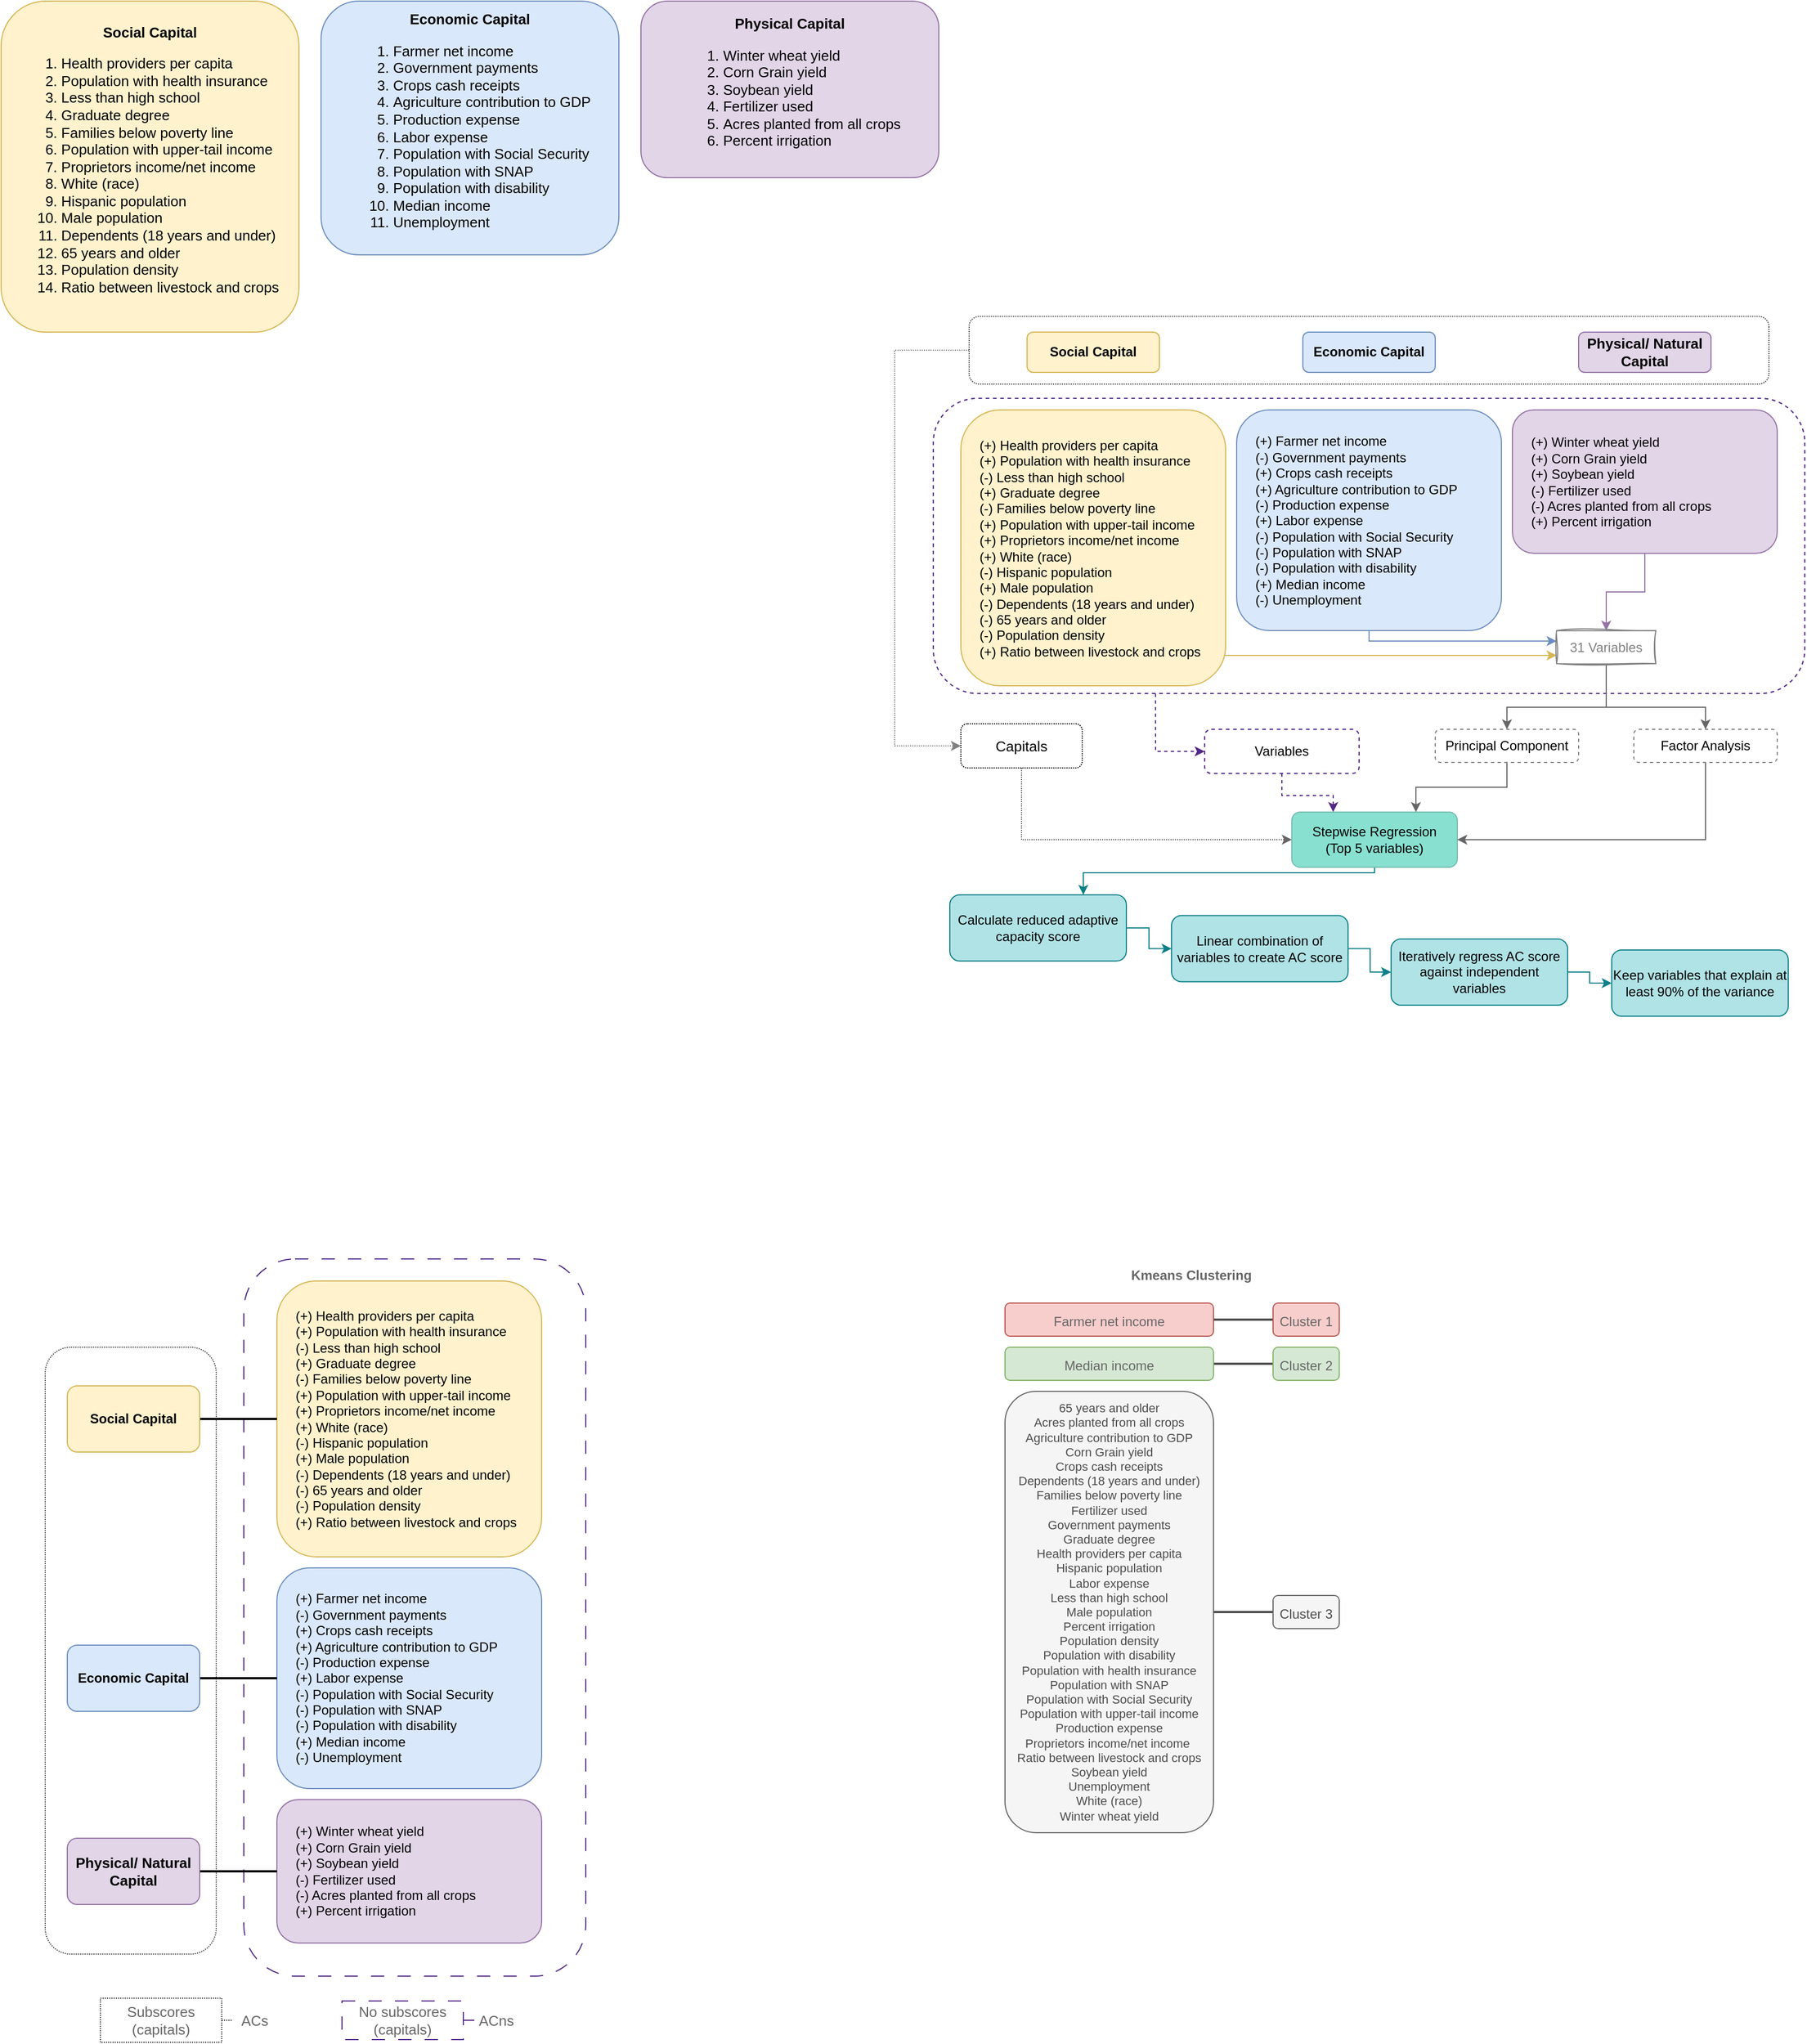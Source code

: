 <mxfile version="21.7.5" type="github">
  <diagram name="Page-1" id="_zbrBUCUruDryijLgmsr">
    <mxGraphModel dx="1193" dy="1915" grid="1" gridSize="10" guides="1" tooltips="1" connect="1" arrows="1" fold="1" page="1" pageScale="1" pageWidth="850" pageHeight="1100" math="0" shadow="0">
      <root>
        <mxCell id="0" />
        <mxCell id="1" parent="0" />
        <mxCell id="dptRVDpqFGGdvCAzj5YB-2" value="&lt;b style=&quot;font-size: 13px;&quot;&gt;Social Capital&lt;br style=&quot;font-size: 13px;&quot;&gt;&lt;/b&gt;&lt;ol style=&quot;font-size: 13px;&quot;&gt;&lt;li style=&quot;text-align: left; font-size: 13px;&quot;&gt;Health providers per capita&lt;/li&gt;&lt;li style=&quot;text-align: left; font-size: 13px;&quot;&gt;Population with health insurance&lt;/li&gt;&lt;li style=&quot;text-align: left; font-size: 13px;&quot;&gt;Less than high school&lt;/li&gt;&lt;li style=&quot;text-align: left; font-size: 13px;&quot;&gt;Graduate degree&lt;/li&gt;&lt;li style=&quot;text-align: left; font-size: 13px;&quot;&gt;Families below poverty line&lt;/li&gt;&lt;li style=&quot;text-align: left; font-size: 13px;&quot;&gt;Population with upper-tail income&lt;/li&gt;&lt;li style=&quot;border-color: var(--border-color); text-align: left; font-size: 13px;&quot;&gt;Proprietors income/net income&amp;nbsp;&lt;/li&gt;&lt;li style=&quot;text-align: left; font-size: 13px;&quot;&gt;White (race)&lt;/li&gt;&lt;li style=&quot;text-align: left; font-size: 13px;&quot;&gt;Hispanic population&lt;/li&gt;&lt;li style=&quot;text-align: left; font-size: 13px;&quot;&gt;Male population&lt;/li&gt;&lt;li style=&quot;text-align: left; font-size: 13px;&quot;&gt;Dependents (18 years and under)&lt;/li&gt;&lt;li style=&quot;text-align: left; font-size: 13px;&quot;&gt;65 years and older&lt;/li&gt;&lt;li style=&quot;text-align: left; font-size: 13px;&quot;&gt;Population density&lt;/li&gt;&lt;li style=&quot;text-align: left; font-size: 13px;&quot;&gt;Ratio between livestock and crops&amp;nbsp;&lt;/li&gt;&lt;/ol&gt;" style="whiteSpace=wrap;html=1;rounded=1;fillColor=#fff2cc;strokeColor=#d6b656;fontSize=13;verticalAlign=middle;" parent="1" vertex="1">
          <mxGeometry x="30" y="-1010" width="270" height="300" as="geometry" />
        </mxCell>
        <mxCell id="dptRVDpqFGGdvCAzj5YB-25" value="" style="rounded=1;whiteSpace=wrap;html=1;fontSize=13;labelBorderColor=default;labelBackgroundColor=none;gradientColor=default;fillColor=none;dashed=1;dashPattern=12 12;strokeColor=#512888;" parent="1" vertex="1">
          <mxGeometry x="250" y="130" width="310" height="650" as="geometry" />
        </mxCell>
        <mxCell id="dptRVDpqFGGdvCAzj5YB-3" value="&lt;div style=&quot;&quot;&gt;&lt;span style=&quot;background-color: initial;&quot;&gt;(+) Health providers per capita&lt;/span&gt;&lt;/div&gt;&lt;span style=&quot;background-color: initial;&quot;&gt;&lt;div style=&quot;&quot;&gt;&lt;span style=&quot;background-color: initial;&quot;&gt;(+) Population with health insurance&lt;/span&gt;&lt;/div&gt;&lt;/span&gt;&lt;span style=&quot;background-color: initial;&quot;&gt;&lt;div style=&quot;&quot;&gt;&lt;span style=&quot;background-color: initial;&quot;&gt;(-) Less than high school&lt;/span&gt;&lt;/div&gt;&lt;/span&gt;&lt;span style=&quot;background-color: initial;&quot;&gt;&lt;div style=&quot;&quot;&gt;&lt;span style=&quot;background-color: initial;&quot;&gt;(+) Graduate degree&lt;/span&gt;&lt;/div&gt;&lt;/span&gt;&lt;span style=&quot;background-color: initial;&quot;&gt;&lt;div style=&quot;&quot;&gt;&lt;span style=&quot;background-color: initial;&quot;&gt;(-) Families below poverty line&lt;/span&gt;&lt;/div&gt;&lt;/span&gt;&lt;span style=&quot;background-color: initial;&quot;&gt;&lt;div style=&quot;&quot;&gt;&lt;span style=&quot;background-color: initial;&quot;&gt;(+) Population with upper-tail income&lt;/span&gt;&lt;/div&gt;&lt;div style=&quot;&quot;&gt;(+) Proprietors income/net income&lt;span style=&quot;background-color: initial;&quot;&gt;&lt;br&gt;&lt;/span&gt;&lt;/div&gt;&lt;/span&gt;&lt;span style=&quot;background-color: initial;&quot;&gt;&lt;div style=&quot;&quot;&gt;&lt;span style=&quot;background-color: initial;&quot;&gt;(+) White (race)&lt;/span&gt;&lt;/div&gt;&lt;/span&gt;&lt;span style=&quot;background-color: initial;&quot;&gt;&lt;div style=&quot;&quot;&gt;&lt;span style=&quot;background-color: initial;&quot;&gt;(-) Hispanic population&lt;/span&gt;&lt;/div&gt;&lt;/span&gt;&lt;span style=&quot;background-color: initial;&quot;&gt;&lt;div style=&quot;&quot;&gt;&lt;span style=&quot;background-color: initial;&quot;&gt;(+) Male population&lt;/span&gt;&lt;/div&gt;&lt;/span&gt;&lt;span style=&quot;background-color: initial;&quot;&gt;&lt;div style=&quot;&quot;&gt;&lt;span style=&quot;background-color: initial;&quot;&gt;(-) Dependents (18 years and under)&lt;/span&gt;&lt;/div&gt;&lt;/span&gt;&lt;span style=&quot;background-color: initial;&quot;&gt;&lt;div style=&quot;&quot;&gt;&lt;span style=&quot;background-color: initial;&quot;&gt;(-) 65 years and older&lt;/span&gt;&lt;/div&gt;&lt;/span&gt;&lt;span style=&quot;background-color: initial;&quot;&gt;&lt;div style=&quot;&quot;&gt;&lt;span style=&quot;background-color: initial;&quot;&gt;(-) Population density&lt;/span&gt;&lt;/div&gt;&lt;/span&gt;&lt;span style=&quot;background-color: initial;&quot;&gt;&lt;div style=&quot;&quot;&gt;&lt;span style=&quot;background-color: initial;&quot;&gt;(+) Ratio between livestock and crops&amp;nbsp;&lt;/span&gt;&lt;/div&gt;&lt;/span&gt;" style="whiteSpace=wrap;html=1;rounded=1;fillColor=#fff2cc;strokeColor=#d6b656;align=left;spacingLeft=15;" parent="1" vertex="1">
          <mxGeometry x="280" y="150" width="240" height="250" as="geometry" />
        </mxCell>
        <mxCell id="dptRVDpqFGGdvCAzj5YB-4" value="&lt;b style=&quot;font-size: 13px;&quot;&gt;Economic Capital&lt;/b&gt;&lt;br style=&quot;font-size: 13px;&quot;&gt;&lt;ol style=&quot;font-size: 13px;&quot;&gt;&lt;li style=&quot;text-align: left; font-size: 13px;&quot;&gt;Farmer net income&lt;/li&gt;&lt;li style=&quot;text-align: left; font-size: 13px;&quot;&gt;&lt;span style=&quot;background-color: initial; font-size: 13px;&quot;&gt;Government payments&lt;/span&gt;&lt;/li&gt;&lt;li style=&quot;text-align: left; font-size: 13px;&quot;&gt;&lt;span style=&quot;background-color: initial; font-size: 13px;&quot;&gt;Crops cash receipts&lt;/span&gt;&lt;/li&gt;&lt;li style=&quot;text-align: left; font-size: 13px;&quot;&gt;&lt;span style=&quot;background-color: initial; font-size: 13px;&quot;&gt;Agriculture contribution to GDP&lt;/span&gt;&lt;/li&gt;&lt;li style=&quot;text-align: left; font-size: 13px;&quot;&gt;&lt;span style=&quot;background-color: initial; font-size: 13px;&quot;&gt;Production expense&lt;/span&gt;&lt;/li&gt;&lt;li style=&quot;text-align: left; font-size: 13px;&quot;&gt;&lt;span style=&quot;background-color: initial; font-size: 13px;&quot;&gt;Labor expense&lt;/span&gt;&lt;/li&gt;&lt;li style=&quot;text-align: left; font-size: 13px;&quot;&gt;&lt;span style=&quot;background-color: initial; font-size: 13px;&quot;&gt;Population with Social Security&lt;/span&gt;&lt;/li&gt;&lt;li style=&quot;text-align: left; font-size: 13px;&quot;&gt;&lt;span style=&quot;background-color: initial; font-size: 13px;&quot;&gt;Population with SNAP&lt;/span&gt;&lt;/li&gt;&lt;li style=&quot;text-align: left; font-size: 13px;&quot;&gt;&lt;span style=&quot;background-color: initial; font-size: 13px;&quot;&gt;Population with disability&lt;/span&gt;&lt;/li&gt;&lt;li style=&quot;text-align: left; font-size: 13px;&quot;&gt;&lt;span style=&quot;background-color: initial; font-size: 13px;&quot;&gt;Median income&lt;/span&gt;&lt;br style=&quot;font-size: 13px;&quot;&gt;&lt;/li&gt;&lt;li style=&quot;text-align: left; font-size: 13px;&quot;&gt;Unemployment&lt;/li&gt;&lt;/ol&gt;" style="whiteSpace=wrap;html=1;rounded=1;fillColor=#dae8fc;strokeColor=#6c8ebf;fontSize=13;verticalAlign=middle;" parent="1" vertex="1">
          <mxGeometry x="320" y="-1010" width="270" height="230" as="geometry" />
        </mxCell>
        <mxCell id="dptRVDpqFGGdvCAzj5YB-5" value="&lt;div style=&quot;&quot;&gt;&lt;span style=&quot;background-color: initial;&quot;&gt;(+) Farmer net income&lt;/span&gt;&lt;/div&gt;&lt;span style=&quot;background-color: initial;&quot;&gt;&lt;div style=&quot;&quot;&gt;&lt;span style=&quot;background-color: initial;&quot;&gt;(-) Government payments&lt;/span&gt;&lt;/div&gt;&lt;/span&gt;&lt;span style=&quot;background-color: initial;&quot;&gt;&lt;div style=&quot;&quot;&gt;&lt;span style=&quot;background-color: initial;&quot;&gt;(+) Crops cash receipts&lt;/span&gt;&lt;/div&gt;&lt;/span&gt;&lt;span style=&quot;background-color: initial;&quot;&gt;&lt;div style=&quot;&quot;&gt;&lt;span style=&quot;background-color: initial;&quot;&gt;(+) Agriculture contribution to GDP&lt;/span&gt;&lt;/div&gt;&lt;/span&gt;&lt;span style=&quot;background-color: initial;&quot;&gt;&lt;div style=&quot;&quot;&gt;&lt;span style=&quot;background-color: initial;&quot;&gt;(-) Production expense&lt;/span&gt;&lt;/div&gt;&lt;/span&gt;&lt;span style=&quot;background-color: initial;&quot;&gt;&lt;div style=&quot;&quot;&gt;&lt;span style=&quot;background-color: initial;&quot;&gt;(+) Labor expense&lt;/span&gt;&lt;/div&gt;&lt;/span&gt;&lt;span style=&quot;background-color: initial;&quot;&gt;&lt;div style=&quot;&quot;&gt;&lt;span style=&quot;background-color: initial;&quot;&gt;(-) Population with Social Security&lt;/span&gt;&lt;/div&gt;&lt;/span&gt;&lt;span style=&quot;background-color: initial;&quot;&gt;&lt;div style=&quot;&quot;&gt;&lt;span style=&quot;background-color: initial;&quot;&gt;(-) Population with SNAP&lt;/span&gt;&lt;/div&gt;&lt;/span&gt;&lt;span style=&quot;background-color: initial;&quot;&gt;&lt;div style=&quot;&quot;&gt;&lt;span style=&quot;background-color: initial;&quot;&gt;(-) Population with disability&lt;/span&gt;&lt;/div&gt;&lt;/span&gt;&lt;span style=&quot;background-color: initial;&quot;&gt;&lt;div style=&quot;&quot;&gt;&lt;span style=&quot;background-color: initial;&quot;&gt;(+) Median income&lt;/span&gt;&lt;/div&gt;&lt;/span&gt;&lt;span style=&quot;background-color: initial;&quot;&gt;&lt;div style=&quot;&quot;&gt;&lt;span style=&quot;background-color: initial;&quot;&gt;(-) Unemployment&lt;/span&gt;&lt;/div&gt;&lt;/span&gt;" style="whiteSpace=wrap;html=1;rounded=1;fillColor=#dae8fc;strokeColor=#6c8ebf;align=left;spacingLeft=15;" parent="1" vertex="1">
          <mxGeometry x="280" y="410" width="240" height="200" as="geometry" />
        </mxCell>
        <mxCell id="dptRVDpqFGGdvCAzj5YB-6" value="&lt;b style=&quot;font-size: 13px;&quot;&gt;Physical Capital&lt;/b&gt;&lt;br style=&quot;font-size: 13px;&quot;&gt;&lt;ol style=&quot;font-size: 13px;&quot;&gt;&lt;li style=&quot;text-align: left; font-size: 13px;&quot;&gt;Winter wheat yield&lt;/li&gt;&lt;li style=&quot;text-align: left; font-size: 13px;&quot;&gt;Corn Grain yield&lt;/li&gt;&lt;li style=&quot;text-align: left; font-size: 13px;&quot;&gt;Soybean yield&lt;/li&gt;&lt;li style=&quot;text-align: left; font-size: 13px;&quot;&gt;Fertilizer used&lt;/li&gt;&lt;li style=&quot;text-align: left; font-size: 13px;&quot;&gt;Acres planted from all crops&lt;/li&gt;&lt;li style=&quot;text-align: left; font-size: 13px;&quot;&gt;Percent irrigation&lt;/li&gt;&lt;/ol&gt;" style="whiteSpace=wrap;html=1;rounded=1;fillColor=#e1d5e7;strokeColor=#9673a6;fontSize=13;verticalAlign=middle;" parent="1" vertex="1">
          <mxGeometry x="610" y="-1010" width="270" height="160" as="geometry" />
        </mxCell>
        <mxCell id="dptRVDpqFGGdvCAzj5YB-28" value="" style="rounded=1;whiteSpace=wrap;html=1;dashed=1;dashPattern=1 1;labelBackgroundColor=none;labelBorderColor=default;strokeColor=#424242;fontSize=13;fillColor=none;gradientColor=default;" parent="1" vertex="1">
          <mxGeometry x="70" y="210" width="155" height="550" as="geometry" />
        </mxCell>
        <mxCell id="dptRVDpqFGGdvCAzj5YB-9" value="&lt;div style=&quot;&quot;&gt;&lt;span style=&quot;background-color: initial;&quot;&gt;(+) Winter wheat yield&lt;/span&gt;&lt;/div&gt;&lt;span style=&quot;background-color: initial;&quot;&gt;&lt;div style=&quot;&quot;&gt;&lt;span style=&quot;background-color: initial;&quot;&gt;(+) Corn Grain yield&lt;/span&gt;&lt;/div&gt;&lt;/span&gt;&lt;span style=&quot;background-color: initial;&quot;&gt;&lt;div style=&quot;&quot;&gt;&lt;span style=&quot;background-color: initial;&quot;&gt;(+) Soybean yield&lt;/span&gt;&lt;/div&gt;&lt;/span&gt;&lt;span style=&quot;background-color: initial;&quot;&gt;&lt;div style=&quot;&quot;&gt;&lt;span style=&quot;background-color: initial;&quot;&gt;(-) Fertilizer used&lt;/span&gt;&lt;/div&gt;&lt;/span&gt;&lt;span style=&quot;background-color: initial;&quot;&gt;&lt;div style=&quot;&quot;&gt;&lt;span style=&quot;background-color: initial;&quot;&gt;(-) Acres planted from all crops&lt;/span&gt;&lt;/div&gt;&lt;/span&gt;&lt;span style=&quot;background-color: initial;&quot;&gt;&lt;div style=&quot;&quot;&gt;&lt;span style=&quot;background-color: initial;&quot;&gt;(+) Percent irrigation&lt;/span&gt;&lt;/div&gt;&lt;/span&gt;" style="html=1;rounded=1;fillColor=#e1d5e7;strokeColor=#9673a6;align=left;horizontal=1;whiteSpace=wrap;spacingLeft=15;" parent="1" vertex="1">
          <mxGeometry x="280" y="620" width="240" height="130" as="geometry" />
        </mxCell>
        <mxCell id="dptRVDpqFGGdvCAzj5YB-21" style="edgeStyle=orthogonalEdgeStyle;rounded=0;orthogonalLoop=1;jettySize=auto;html=1;exitX=1;exitY=0.5;exitDx=0;exitDy=0;entryX=0;entryY=0.5;entryDx=0;entryDy=0;strokeWidth=2;fontSize=13;endArrow=none;endFill=0;" parent="1" source="dptRVDpqFGGdvCAzj5YB-14" target="dptRVDpqFGGdvCAzj5YB-3" edge="1">
          <mxGeometry relative="1" as="geometry" />
        </mxCell>
        <mxCell id="dptRVDpqFGGdvCAzj5YB-14" value="&lt;b&gt;Social Capital&lt;/b&gt;" style="whiteSpace=wrap;html=1;fillColor=#fff2cc;strokeColor=#d6b656;rounded=1;" parent="1" vertex="1">
          <mxGeometry x="90" y="245" width="120" height="60" as="geometry" />
        </mxCell>
        <mxCell id="dptRVDpqFGGdvCAzj5YB-18" style="edgeStyle=orthogonalEdgeStyle;rounded=0;orthogonalLoop=1;jettySize=auto;html=1;exitX=1;exitY=0.5;exitDx=0;exitDy=0;entryX=0;entryY=0.5;entryDx=0;entryDy=0;fontSize=13;strokeWidth=2;endArrow=none;endFill=0;" parent="1" source="dptRVDpqFGGdvCAzj5YB-16" target="dptRVDpqFGGdvCAzj5YB-5" edge="1">
          <mxGeometry relative="1" as="geometry" />
        </mxCell>
        <mxCell id="dptRVDpqFGGdvCAzj5YB-16" value="&lt;b&gt;Economic Capital&lt;/b&gt;" style="whiteSpace=wrap;html=1;fillColor=#dae8fc;strokeColor=#6c8ebf;rounded=1;" parent="1" vertex="1">
          <mxGeometry x="90" y="480" width="120" height="60" as="geometry" />
        </mxCell>
        <mxCell id="dptRVDpqFGGdvCAzj5YB-24" style="edgeStyle=orthogonalEdgeStyle;rounded=0;orthogonalLoop=1;jettySize=auto;html=1;exitX=1;exitY=0.5;exitDx=0;exitDy=0;entryX=0;entryY=0.5;entryDx=0;entryDy=0;strokeWidth=2;fontSize=13;endArrow=none;endFill=0;" parent="1" source="dptRVDpqFGGdvCAzj5YB-20" target="dptRVDpqFGGdvCAzj5YB-9" edge="1">
          <mxGeometry relative="1" as="geometry" />
        </mxCell>
        <mxCell id="dptRVDpqFGGdvCAzj5YB-20" value="&lt;b&gt;Physical/ Natural Capital&lt;/b&gt;" style="whiteSpace=wrap;html=1;fillColor=#e1d5e7;strokeColor=#9673a6;rounded=1;fontSize=13;" parent="1" vertex="1">
          <mxGeometry x="90" y="655" width="120" height="60" as="geometry" />
        </mxCell>
        <mxCell id="dptRVDpqFGGdvCAzj5YB-40" style="edgeStyle=orthogonalEdgeStyle;rounded=0;orthogonalLoop=1;jettySize=auto;html=1;exitX=1;exitY=0.5;exitDx=0;exitDy=0;entryX=0;entryY=0.5;entryDx=0;entryDy=0;dashed=1;dashPattern=12 12;strokeColor=#512888;strokeWidth=1;fontSize=13;fontColor=#666666;endArrow=none;endFill=0;" parent="1" source="dptRVDpqFGGdvCAzj5YB-27" target="dptRVDpqFGGdvCAzj5YB-39" edge="1">
          <mxGeometry relative="1" as="geometry" />
        </mxCell>
        <mxCell id="dptRVDpqFGGdvCAzj5YB-27" value="No subscores (capitals)" style="text;html=1;strokeColor=#512888;fillColor=none;align=center;verticalAlign=middle;whiteSpace=wrap;rounded=0;fontSize=13;fontColor=#666666;dashed=1;dashPattern=12 12;" parent="1" vertex="1">
          <mxGeometry x="339" y="802.5" width="110" height="35" as="geometry" />
        </mxCell>
        <mxCell id="dptRVDpqFGGdvCAzj5YB-29" style="edgeStyle=orthogonalEdgeStyle;rounded=0;orthogonalLoop=1;jettySize=auto;html=1;exitX=0.5;exitY=1;exitDx=0;exitDy=0;dashed=1;dashPattern=12 12;strokeColor=#512888;strokeWidth=1;fontSize=13;endArrow=none;endFill=0;" parent="1" source="dptRVDpqFGGdvCAzj5YB-28" target="dptRVDpqFGGdvCAzj5YB-28" edge="1">
          <mxGeometry relative="1" as="geometry" />
        </mxCell>
        <mxCell id="dptRVDpqFGGdvCAzj5YB-37" style="edgeStyle=orthogonalEdgeStyle;rounded=0;orthogonalLoop=1;jettySize=auto;html=1;exitX=1;exitY=0.5;exitDx=0;exitDy=0;entryX=0;entryY=0.5;entryDx=0;entryDy=0;dashed=1;dashPattern=1 1;strokeColor=#424242;strokeWidth=1;fontSize=13;fontColor=#666666;endArrow=none;endFill=0;" parent="1" source="dptRVDpqFGGdvCAzj5YB-31" target="dptRVDpqFGGdvCAzj5YB-36" edge="1">
          <mxGeometry relative="1" as="geometry" />
        </mxCell>
        <mxCell id="dptRVDpqFGGdvCAzj5YB-31" value="Subscores (capitals)" style="text;html=1;strokeColor=#424242;fillColor=none;align=center;verticalAlign=middle;whiteSpace=wrap;rounded=0;fontSize=13;fontColor=#666666;dashed=1;dashPattern=1 1;" parent="1" vertex="1">
          <mxGeometry x="120" y="800" width="110" height="40" as="geometry" />
        </mxCell>
        <mxCell id="dptRVDpqFGGdvCAzj5YB-36" value="ACs" style="text;html=1;strokeColor=none;fillColor=none;align=center;verticalAlign=middle;whiteSpace=wrap;rounded=0;fontSize=13;fontColor=#666666;" parent="1" vertex="1">
          <mxGeometry x="240" y="805" width="40" height="30" as="geometry" />
        </mxCell>
        <mxCell id="dptRVDpqFGGdvCAzj5YB-39" value="ACns" style="text;html=1;strokeColor=none;fillColor=none;align=center;verticalAlign=middle;whiteSpace=wrap;rounded=0;fontSize=13;fontColor=#666666;" parent="1" vertex="1">
          <mxGeometry x="459" y="805" width="40" height="30" as="geometry" />
        </mxCell>
        <mxCell id="Muj6duBMKOrzMUAp63_f-127" value="&lt;b&gt;Kmeans Clustering&lt;/b&gt;" style="text;html=1;strokeColor=none;fillColor=none;align=center;verticalAlign=middle;whiteSpace=wrap;rounded=0;fontColor=#666666;" parent="1" vertex="1">
          <mxGeometry x="949" y="130" width="320" height="30" as="geometry" />
        </mxCell>
        <mxCell id="Muj6duBMKOrzMUAp63_f-142" style="edgeStyle=orthogonalEdgeStyle;rounded=0;orthogonalLoop=1;jettySize=auto;html=1;exitX=1;exitY=0.5;exitDx=0;exitDy=0;entryX=0;entryY=0.5;entryDx=0;entryDy=0;endArrow=none;endFill=0;strokeWidth=2;fontColor=#333333;strokeColor=#4D4D4D;" parent="1" source="Muj6duBMKOrzMUAp63_f-129" target="Muj6duBMKOrzMUAp63_f-133" edge="1">
          <mxGeometry relative="1" as="geometry" />
        </mxCell>
        <mxCell id="Muj6duBMKOrzMUAp63_f-129" value="&lt;p style=&quot;margin: 0in; font-family: Calibri, sans-serif;&quot; align=&quot;center&quot; class=&quot;MsoNormal&quot;&gt;&lt;font style=&quot;font-size: 12px;&quot;&gt;Farmer net income&lt;/font&gt;&lt;span style=&quot;font-size: 12pt;&quot;&gt;&lt;/span&gt;&lt;/p&gt;" style="whiteSpace=wrap;html=1;fillColor=#f8cecc;strokeColor=#b85450;rounded=1;fontColor=#666666;" parent="1" vertex="1">
          <mxGeometry x="940" y="170" width="189" height="30" as="geometry" />
        </mxCell>
        <mxCell id="Muj6duBMKOrzMUAp63_f-143" style="edgeStyle=orthogonalEdgeStyle;rounded=0;orthogonalLoop=1;jettySize=auto;html=1;exitX=1;exitY=0.5;exitDx=0;exitDy=0;entryX=0;entryY=0.5;entryDx=0;entryDy=0;endArrow=none;endFill=0;strokeWidth=2;fontColor=#333333;strokeColor=#4D4D4D;" parent="1" source="Muj6duBMKOrzMUAp63_f-130" target="Muj6duBMKOrzMUAp63_f-136" edge="1">
          <mxGeometry relative="1" as="geometry" />
        </mxCell>
        <mxCell id="Muj6duBMKOrzMUAp63_f-130" value="Median income&lt;span style=&quot;font-size: medium; text-align: start;&quot;&gt;&lt;/span&gt;" style="whiteSpace=wrap;html=1;fillColor=#d5e8d4;strokeColor=#82b366;rounded=1;fontColor=#666666;" parent="1" vertex="1">
          <mxGeometry x="940" y="210" width="189" height="30" as="geometry" />
        </mxCell>
        <mxCell id="Muj6duBMKOrzMUAp63_f-144" style="edgeStyle=orthogonalEdgeStyle;rounded=0;orthogonalLoop=1;jettySize=auto;html=1;exitX=1;exitY=0.5;exitDx=0;exitDy=0;entryX=0;entryY=0.5;entryDx=0;entryDy=0;endArrow=none;endFill=0;strokeWidth=2;fontColor=#333333;strokeColor=#4D4D4D;" parent="1" source="Muj6duBMKOrzMUAp63_f-131" target="Muj6duBMKOrzMUAp63_f-137" edge="1">
          <mxGeometry relative="1" as="geometry" />
        </mxCell>
        <mxCell id="Muj6duBMKOrzMUAp63_f-131" value="&lt;p style=&quot;margin: 0in; font-family: Calibri, sans-serif; font-size: 11px;&quot; align=&quot;center&quot; class=&quot;MsoNormal&quot;&gt;&lt;font style=&quot;font-size: 11px;&quot;&gt;65 years and older&lt;/font&gt;&lt;/p&gt;&lt;p style=&quot;margin: 0in; font-family: Calibri, sans-serif; font-size: 11px;&quot; align=&quot;center&quot; class=&quot;MsoNormal&quot;&gt;&lt;font style=&quot;font-size: 11px;&quot;&gt;Acres planted from all crops&lt;/font&gt;&lt;/p&gt;&lt;p style=&quot;margin: 0in; font-family: Calibri, sans-serif; font-size: 11px;&quot; align=&quot;center&quot; class=&quot;MsoNormal&quot;&gt;&lt;font style=&quot;font-size: 11px;&quot;&gt;Agriculture contribution to GDP&lt;/font&gt;&lt;/p&gt;&lt;p style=&quot;margin: 0in; font-family: Calibri, sans-serif; font-size: 11px;&quot; align=&quot;center&quot; class=&quot;MsoNormal&quot;&gt;&lt;font style=&quot;font-size: 11px;&quot;&gt;Corn Grain yield&lt;/font&gt;&lt;/p&gt;&lt;p style=&quot;margin: 0in; font-family: Calibri, sans-serif; font-size: 11px;&quot; align=&quot;center&quot; class=&quot;MsoNormal&quot;&gt;&lt;font style=&quot;font-size: 11px;&quot;&gt;Crops cash receipts&lt;/font&gt;&lt;/p&gt;&lt;p style=&quot;margin: 0in; font-family: Calibri, sans-serif; font-size: 11px;&quot; align=&quot;center&quot; class=&quot;MsoNormal&quot;&gt;&lt;font style=&quot;font-size: 11px;&quot;&gt;Dependents (18 years and under)&lt;/font&gt;&lt;/p&gt;&lt;p style=&quot;margin: 0in; font-family: Calibri, sans-serif; font-size: 11px;&quot; align=&quot;center&quot; class=&quot;MsoNormal&quot;&gt;&lt;font style=&quot;font-size: 11px;&quot;&gt;Families below poverty line&lt;/font&gt;&lt;/p&gt;&lt;p style=&quot;margin: 0in; font-family: Calibri, sans-serif; font-size: 11px;&quot; align=&quot;center&quot; class=&quot;MsoNormal&quot;&gt;&lt;font style=&quot;font-size: 11px;&quot;&gt;Fertilizer used&lt;/font&gt;&lt;/p&gt;&lt;p style=&quot;margin: 0in; font-family: Calibri, sans-serif; font-size: 11px;&quot; align=&quot;center&quot; class=&quot;MsoNormal&quot;&gt;&lt;font style=&quot;font-size: 11px;&quot;&gt;Government payments&lt;/font&gt;&lt;/p&gt;&lt;p style=&quot;margin: 0in; font-family: Calibri, sans-serif; font-size: 11px;&quot; align=&quot;center&quot; class=&quot;MsoNormal&quot;&gt;&lt;font style=&quot;font-size: 11px;&quot;&gt;Graduate degree&lt;/font&gt;&lt;/p&gt;&lt;p style=&quot;margin: 0in; font-family: Calibri, sans-serif; font-size: 11px;&quot; align=&quot;center&quot; class=&quot;MsoNormal&quot;&gt;&lt;font style=&quot;font-size: 11px;&quot;&gt;Health providers per capita&lt;/font&gt;&lt;/p&gt;&lt;p style=&quot;margin: 0in; font-family: Calibri, sans-serif; font-size: 11px;&quot; align=&quot;center&quot; class=&quot;MsoNormal&quot;&gt;&lt;font style=&quot;font-size: 11px;&quot;&gt;Hispanic population&lt;/font&gt;&lt;/p&gt;&lt;p style=&quot;margin: 0in; font-family: Calibri, sans-serif; font-size: 11px;&quot; align=&quot;center&quot; class=&quot;MsoNormal&quot;&gt;&lt;font style=&quot;font-size: 11px;&quot;&gt;Labor expense&lt;/font&gt;&lt;/p&gt;&lt;p style=&quot;margin: 0in; font-family: Calibri, sans-serif; font-size: 11px;&quot; align=&quot;center&quot; class=&quot;MsoNormal&quot;&gt;&lt;font style=&quot;font-size: 11px;&quot;&gt;Less than high school&lt;/font&gt;&lt;/p&gt;&lt;p style=&quot;margin: 0in; font-family: Calibri, sans-serif; font-size: 11px;&quot; align=&quot;center&quot; class=&quot;MsoNormal&quot;&gt;&lt;font style=&quot;font-size: 11px;&quot;&gt;Male population&lt;/font&gt;&lt;/p&gt;&lt;p style=&quot;margin: 0in; font-family: Calibri, sans-serif; font-size: 11px;&quot; align=&quot;center&quot; class=&quot;MsoNormal&quot;&gt;&lt;font style=&quot;font-size: 11px;&quot;&gt;Percent irrigation&lt;/font&gt;&lt;/p&gt;&lt;p style=&quot;margin: 0in; font-family: Calibri, sans-serif; font-size: 11px;&quot; align=&quot;center&quot; class=&quot;MsoNormal&quot;&gt;&lt;font style=&quot;font-size: 11px;&quot;&gt;Population density&lt;/font&gt;&lt;/p&gt;&lt;p style=&quot;margin: 0in; font-family: Calibri, sans-serif; font-size: 11px;&quot; align=&quot;center&quot; class=&quot;MsoNormal&quot;&gt;&lt;font style=&quot;font-size: 11px;&quot;&gt;Population with disability&lt;/font&gt;&lt;/p&gt;&lt;p style=&quot;margin: 0in; font-family: Calibri, sans-serif; font-size: 11px;&quot; align=&quot;center&quot; class=&quot;MsoNormal&quot;&gt;&lt;font style=&quot;font-size: 11px;&quot;&gt;Population with health insurance&lt;/font&gt;&lt;/p&gt;&lt;p style=&quot;margin: 0in; font-family: Calibri, sans-serif; font-size: 11px;&quot; align=&quot;center&quot; class=&quot;MsoNormal&quot;&gt;&lt;font style=&quot;font-size: 11px;&quot;&gt;Population with SNAP&lt;/font&gt;&lt;/p&gt;&lt;p style=&quot;margin: 0in; font-family: Calibri, sans-serif; font-size: 11px;&quot; align=&quot;center&quot; class=&quot;MsoNormal&quot;&gt;&lt;font style=&quot;font-size: 11px;&quot;&gt;Population with Social Security&lt;/font&gt;&lt;/p&gt;&lt;p style=&quot;margin: 0in; font-family: Calibri, sans-serif; font-size: 11px;&quot; align=&quot;center&quot; class=&quot;MsoNormal&quot;&gt;&lt;font style=&quot;font-size: 11px;&quot;&gt;Population with upper-tail income&lt;/font&gt;&lt;/p&gt;&lt;p style=&quot;margin: 0in; font-family: Calibri, sans-serif; font-size: 11px;&quot; align=&quot;center&quot; class=&quot;MsoNormal&quot;&gt;&lt;font style=&quot;font-size: 11px;&quot;&gt;Production expense&lt;/font&gt;&lt;/p&gt;&lt;p style=&quot;margin: 0in; font-family: Calibri, sans-serif; font-size: 11px;&quot; align=&quot;center&quot; class=&quot;MsoNormal&quot;&gt;&lt;font style=&quot;font-size: 11px;&quot;&gt;Proprietors income/net income&amp;nbsp;&lt;/font&gt;&lt;/p&gt;&lt;p style=&quot;margin: 0in; font-family: Calibri, sans-serif; font-size: 11px;&quot; align=&quot;center&quot; class=&quot;MsoNormal&quot;&gt;&lt;font style=&quot;font-size: 11px;&quot;&gt;Ratio between livestock and crops&lt;/font&gt;&lt;/p&gt;&lt;p style=&quot;margin: 0in; font-family: Calibri, sans-serif; font-size: 11px;&quot; align=&quot;center&quot; class=&quot;MsoNormal&quot;&gt;&lt;font style=&quot;font-size: 11px;&quot;&gt;Soybean yield&lt;/font&gt;&lt;/p&gt;&lt;p style=&quot;margin: 0in; font-family: Calibri, sans-serif; font-size: 11px;&quot; align=&quot;center&quot; class=&quot;MsoNormal&quot;&gt;&lt;font style=&quot;font-size: 11px;&quot;&gt;Unemployment&lt;/font&gt;&lt;/p&gt;&lt;p style=&quot;margin: 0in; font-family: Calibri, sans-serif; font-size: 11px;&quot; align=&quot;center&quot; class=&quot;MsoNormal&quot;&gt;&lt;font style=&quot;font-size: 11px;&quot;&gt;White (race)&lt;/font&gt;&lt;/p&gt;&lt;p style=&quot;margin: 0in; font-family: Calibri, sans-serif; font-size: 11px;&quot; align=&quot;center&quot; class=&quot;MsoNormal&quot;&gt;&lt;span style=&quot;background-color: initial;&quot;&gt;Winter wheat yield&lt;/span&gt;&lt;/p&gt;&lt;p style=&quot;margin: 0in; font-family: Calibri, sans-serif; font-size: 11px;&quot; align=&quot;center&quot; class=&quot;MsoNormal&quot;&gt;&lt;span style=&quot;font-size: 12pt;&quot;&gt;&lt;/span&gt;&lt;/p&gt;" style="whiteSpace=wrap;html=1;rounded=1;fillColor=#f5f5f5;strokeColor=#666666;fontColor=#4D4D4D;" parent="1" vertex="1">
          <mxGeometry x="940" y="250" width="189" height="400" as="geometry" />
        </mxCell>
        <mxCell id="Muj6duBMKOrzMUAp63_f-133" value="&lt;p style=&quot;margin: 0in; font-family: Calibri, sans-serif;&quot; align=&quot;center&quot; class=&quot;MsoNormal&quot;&gt;&lt;font style=&quot;font-size: 12px;&quot;&gt;Cluster 1&lt;/font&gt;&lt;span style=&quot;font-size: 12pt;&quot;&gt;&lt;/span&gt;&lt;/p&gt;" style="whiteSpace=wrap;html=1;fillColor=#f8cecc;strokeColor=#b85450;rounded=1;fontColor=#666666;" parent="1" vertex="1">
          <mxGeometry x="1183" y="170" width="60" height="30" as="geometry" />
        </mxCell>
        <mxCell id="Muj6duBMKOrzMUAp63_f-136" value="&lt;p style=&quot;margin: 0in; font-family: Calibri, sans-serif;&quot; align=&quot;center&quot; class=&quot;MsoNormal&quot;&gt;&lt;font style=&quot;font-size: 12px;&quot;&gt;Cluster 2&lt;/font&gt;&lt;span style=&quot;font-size: 12pt;&quot;&gt;&lt;/span&gt;&lt;/p&gt;" style="whiteSpace=wrap;html=1;fillColor=#d5e8d4;strokeColor=#82b366;rounded=1;fontColor=#666666;" parent="1" vertex="1">
          <mxGeometry x="1183" y="210" width="60" height="30" as="geometry" />
        </mxCell>
        <mxCell id="Muj6duBMKOrzMUAp63_f-137" value="&lt;p style=&quot;margin: 0in; font-family: Calibri, sans-serif;&quot; align=&quot;center&quot; class=&quot;MsoNormal&quot;&gt;&lt;font style=&quot;font-size: 12px;&quot;&gt;Cluster 3&lt;/font&gt;&lt;span style=&quot;font-size: 12pt;&quot;&gt;&lt;/span&gt;&lt;/p&gt;" style="whiteSpace=wrap;html=1;rounded=1;fillColor=#f5f5f5;strokeColor=#666666;fontColor=#4D4D4D;" parent="1" vertex="1">
          <mxGeometry x="1183" y="435" width="60" height="30" as="geometry" />
        </mxCell>
        <mxCell id="7lah4xBtO7-Hf7GqW6jk-47" style="edgeStyle=orthogonalEdgeStyle;rounded=0;orthogonalLoop=1;jettySize=auto;html=1;entryX=0;entryY=0.5;entryDx=0;entryDy=0;fontColor=#808080;strokeColor=#512888;dashed=1;exitX=1.001;exitY=0.745;exitDx=0;exitDy=0;exitPerimeter=0;" parent="1" source="7lah4xBtO7-Hf7GqW6jk-19" target="7lah4xBtO7-Hf7GqW6jk-31" edge="1">
          <mxGeometry relative="1" as="geometry">
            <Array as="points">
              <mxPoint x="1077" y="-330" />
            </Array>
          </mxGeometry>
        </mxCell>
        <mxCell id="7lah4xBtO7-Hf7GqW6jk-19" value="" style="rounded=1;whiteSpace=wrap;html=1;fontSize=13;labelBorderColor=default;labelBackgroundColor=none;fillColor=none;dashed=1;strokeColor=#512888;rotation=90;fontColor=#333333;strokeWidth=1.1;" parent="1" vertex="1">
          <mxGeometry x="1136.25" y="-911.25" width="267.5" height="790" as="geometry" />
        </mxCell>
        <mxCell id="7lah4xBtO7-Hf7GqW6jk-48" style="edgeStyle=orthogonalEdgeStyle;rounded=0;orthogonalLoop=1;jettySize=auto;html=1;exitX=0.995;exitY=0.832;exitDx=0;exitDy=0;strokeColor=#d6b656;exitPerimeter=0;fillColor=#fff2cc;entryX=0;entryY=0.75;entryDx=0;entryDy=0;" parent="1" target="7lah4xBtO7-Hf7GqW6jk-38" edge="1">
          <mxGeometry relative="1" as="geometry">
            <mxPoint x="1137.8" y="-423.25" as="sourcePoint" />
            <mxPoint x="1474" y="-431.25" as="targetPoint" />
            <Array as="points">
              <mxPoint x="1129" y="-423" />
              <mxPoint x="1129" y="-417" />
            </Array>
          </mxGeometry>
        </mxCell>
        <mxCell id="7lah4xBtO7-Hf7GqW6jk-20" value="&lt;div style=&quot;&quot;&gt;&lt;span style=&quot;background-color: initial;&quot;&gt;(+) Health providers per capita&lt;/span&gt;&lt;/div&gt;&lt;span style=&quot;background-color: initial;&quot;&gt;&lt;div style=&quot;&quot;&gt;&lt;span style=&quot;background-color: initial;&quot;&gt;(+) Population with health insurance&lt;/span&gt;&lt;/div&gt;&lt;/span&gt;&lt;span style=&quot;background-color: initial;&quot;&gt;&lt;div style=&quot;&quot;&gt;&lt;span style=&quot;background-color: initial;&quot;&gt;(-) Less than high school&lt;/span&gt;&lt;/div&gt;&lt;/span&gt;&lt;span style=&quot;background-color: initial;&quot;&gt;&lt;div style=&quot;&quot;&gt;&lt;span style=&quot;background-color: initial;&quot;&gt;(+) Graduate degree&lt;/span&gt;&lt;/div&gt;&lt;/span&gt;&lt;span style=&quot;background-color: initial;&quot;&gt;&lt;div style=&quot;&quot;&gt;&lt;span style=&quot;background-color: initial;&quot;&gt;(-) Families below poverty line&lt;/span&gt;&lt;/div&gt;&lt;/span&gt;&lt;span style=&quot;background-color: initial;&quot;&gt;&lt;div style=&quot;&quot;&gt;&lt;span style=&quot;background-color: initial;&quot;&gt;(+) Population with upper-tail income&lt;/span&gt;&lt;/div&gt;&lt;div style=&quot;&quot;&gt;(+) Proprietors income/net income&lt;span style=&quot;background-color: initial;&quot;&gt;&lt;br&gt;&lt;/span&gt;&lt;/div&gt;&lt;/span&gt;&lt;span style=&quot;background-color: initial;&quot;&gt;&lt;div style=&quot;&quot;&gt;&lt;span style=&quot;background-color: initial;&quot;&gt;(+) White (race)&lt;/span&gt;&lt;/div&gt;&lt;/span&gt;&lt;span style=&quot;background-color: initial;&quot;&gt;&lt;div style=&quot;&quot;&gt;&lt;span style=&quot;background-color: initial;&quot;&gt;(-) Hispanic population&lt;/span&gt;&lt;/div&gt;&lt;/span&gt;&lt;span style=&quot;background-color: initial;&quot;&gt;&lt;div style=&quot;&quot;&gt;&lt;span style=&quot;background-color: initial;&quot;&gt;(+) Male population&lt;/span&gt;&lt;/div&gt;&lt;/span&gt;&lt;span style=&quot;background-color: initial;&quot;&gt;&lt;div style=&quot;&quot;&gt;&lt;span style=&quot;background-color: initial;&quot;&gt;(-) Dependents (18 years and under)&lt;/span&gt;&lt;/div&gt;&lt;/span&gt;&lt;span style=&quot;background-color: initial;&quot;&gt;&lt;div style=&quot;&quot;&gt;&lt;span style=&quot;background-color: initial;&quot;&gt;(-) 65 years and older&lt;/span&gt;&lt;/div&gt;&lt;/span&gt;&lt;span style=&quot;background-color: initial;&quot;&gt;&lt;div style=&quot;&quot;&gt;&lt;span style=&quot;background-color: initial;&quot;&gt;(-) Population density&lt;/span&gt;&lt;/div&gt;&lt;/span&gt;&lt;span style=&quot;background-color: initial;&quot;&gt;&lt;div style=&quot;&quot;&gt;&lt;span style=&quot;background-color: initial;&quot;&gt;(+) Ratio between livestock and crops&amp;nbsp;&lt;/span&gt;&lt;/div&gt;&lt;/span&gt;" style="whiteSpace=wrap;html=1;rounded=1;fillColor=#fff2cc;strokeColor=#d6b656;align=left;spacingLeft=15;" parent="1" vertex="1">
          <mxGeometry x="900" y="-639.5" width="240" height="250" as="geometry" />
        </mxCell>
        <mxCell id="7lah4xBtO7-Hf7GqW6jk-49" style="edgeStyle=orthogonalEdgeStyle;rounded=0;orthogonalLoop=1;jettySize=auto;html=1;entryX=0;entryY=0.346;entryDx=0;entryDy=0;strokeColor=#6c8ebf;exitX=0.5;exitY=1;exitDx=0;exitDy=0;fillColor=#dae8fc;entryPerimeter=0;" parent="1" source="7lah4xBtO7-Hf7GqW6jk-21" target="7lah4xBtO7-Hf7GqW6jk-38" edge="1">
          <mxGeometry relative="1" as="geometry">
            <mxPoint x="1360" y="-407.51" as="targetPoint" />
            <mxPoint x="1275" y="-430.01" as="sourcePoint" />
            <Array as="points">
              <mxPoint x="1270" y="-430" />
              <mxPoint x="1440" y="-430" />
            </Array>
          </mxGeometry>
        </mxCell>
        <mxCell id="7lah4xBtO7-Hf7GqW6jk-21" value="&lt;div style=&quot;&quot;&gt;&lt;span style=&quot;background-color: initial;&quot;&gt;(+) Farmer net income&lt;/span&gt;&lt;/div&gt;&lt;span style=&quot;background-color: initial;&quot;&gt;&lt;div style=&quot;&quot;&gt;&lt;span style=&quot;background-color: initial;&quot;&gt;(-) Government payments&lt;/span&gt;&lt;/div&gt;&lt;/span&gt;&lt;span style=&quot;background-color: initial;&quot;&gt;&lt;div style=&quot;&quot;&gt;&lt;span style=&quot;background-color: initial;&quot;&gt;(+) Crops cash receipts&lt;/span&gt;&lt;/div&gt;&lt;/span&gt;&lt;span style=&quot;background-color: initial;&quot;&gt;&lt;div style=&quot;&quot;&gt;&lt;span style=&quot;background-color: initial;&quot;&gt;(+) Agriculture contribution to GDP&lt;/span&gt;&lt;/div&gt;&lt;/span&gt;&lt;span style=&quot;background-color: initial;&quot;&gt;&lt;div style=&quot;&quot;&gt;&lt;span style=&quot;background-color: initial;&quot;&gt;(-) Production expense&lt;/span&gt;&lt;/div&gt;&lt;/span&gt;&lt;span style=&quot;background-color: initial;&quot;&gt;&lt;div style=&quot;&quot;&gt;&lt;span style=&quot;background-color: initial;&quot;&gt;(+) Labor expense&lt;/span&gt;&lt;/div&gt;&lt;/span&gt;&lt;span style=&quot;background-color: initial;&quot;&gt;&lt;div style=&quot;&quot;&gt;&lt;span style=&quot;background-color: initial;&quot;&gt;(-) Population with Social Security&lt;/span&gt;&lt;/div&gt;&lt;/span&gt;&lt;span style=&quot;background-color: initial;&quot;&gt;&lt;div style=&quot;&quot;&gt;&lt;span style=&quot;background-color: initial;&quot;&gt;(-) Population with SNAP&lt;/span&gt;&lt;/div&gt;&lt;/span&gt;&lt;span style=&quot;background-color: initial;&quot;&gt;&lt;div style=&quot;&quot;&gt;&lt;span style=&quot;background-color: initial;&quot;&gt;(-) Population with disability&lt;/span&gt;&lt;/div&gt;&lt;/span&gt;&lt;span style=&quot;background-color: initial;&quot;&gt;&lt;div style=&quot;&quot;&gt;&lt;span style=&quot;background-color: initial;&quot;&gt;(+) Median income&lt;/span&gt;&lt;/div&gt;&lt;/span&gt;&lt;span style=&quot;background-color: initial;&quot;&gt;&lt;div style=&quot;&quot;&gt;&lt;span style=&quot;background-color: initial;&quot;&gt;(-) Unemployment&lt;/span&gt;&lt;/div&gt;&lt;/span&gt;" style="whiteSpace=wrap;html=1;rounded=1;fillColor=#dae8fc;strokeColor=#6c8ebf;align=left;spacingLeft=15;" parent="1" vertex="1">
          <mxGeometry x="1150" y="-639.5" width="240" height="200" as="geometry" />
        </mxCell>
        <mxCell id="7lah4xBtO7-Hf7GqW6jk-46" style="edgeStyle=orthogonalEdgeStyle;rounded=0;orthogonalLoop=1;jettySize=auto;html=1;exitX=0.5;exitY=1;exitDx=0;exitDy=0;entryX=0;entryY=0.5;entryDx=0;entryDy=0;fontColor=#808080;strokeColor=#808080;dashed=1;dashPattern=1 1;" parent="1" source="7lah4xBtO7-Hf7GqW6jk-22" target="7lah4xBtO7-Hf7GqW6jk-34" edge="1">
          <mxGeometry relative="1" as="geometry">
            <Array as="points">
              <mxPoint x="840" y="-694" />
              <mxPoint x="840" y="-335" />
            </Array>
          </mxGeometry>
        </mxCell>
        <mxCell id="7lah4xBtO7-Hf7GqW6jk-22" value="" style="rounded=1;whiteSpace=wrap;html=1;dashed=1;dashPattern=1 1;labelBackgroundColor=none;labelBorderColor=default;strokeColor=#424242;fontSize=13;fillColor=none;gradientColor=default;rotation=90;" parent="1" vertex="1">
          <mxGeometry x="1239.36" y="-1056.07" width="61.28" height="725" as="geometry" />
        </mxCell>
        <mxCell id="7lah4xBtO7-Hf7GqW6jk-50" style="edgeStyle=orthogonalEdgeStyle;rounded=0;orthogonalLoop=1;jettySize=auto;html=1;exitX=0.5;exitY=1;exitDx=0;exitDy=0;entryX=0.5;entryY=0;entryDx=0;entryDy=0;strokeColor=#9673a6;fillColor=#e1d5e7;" parent="1" source="7lah4xBtO7-Hf7GqW6jk-23" target="7lah4xBtO7-Hf7GqW6jk-38" edge="1">
          <mxGeometry relative="1" as="geometry" />
        </mxCell>
        <mxCell id="7lah4xBtO7-Hf7GqW6jk-23" value="&lt;div style=&quot;&quot;&gt;&lt;span style=&quot;background-color: initial;&quot;&gt;(+) Winter wheat yield&lt;/span&gt;&lt;/div&gt;&lt;span style=&quot;background-color: initial;&quot;&gt;&lt;div style=&quot;&quot;&gt;&lt;span style=&quot;background-color: initial;&quot;&gt;(+) Corn Grain yield&lt;/span&gt;&lt;/div&gt;&lt;/span&gt;&lt;span style=&quot;background-color: initial;&quot;&gt;&lt;div style=&quot;&quot;&gt;&lt;span style=&quot;background-color: initial;&quot;&gt;(+) Soybean yield&lt;/span&gt;&lt;/div&gt;&lt;/span&gt;&lt;span style=&quot;background-color: initial;&quot;&gt;&lt;div style=&quot;&quot;&gt;&lt;span style=&quot;background-color: initial;&quot;&gt;(-) Fertilizer used&lt;/span&gt;&lt;/div&gt;&lt;/span&gt;&lt;span style=&quot;background-color: initial;&quot;&gt;&lt;div style=&quot;&quot;&gt;&lt;span style=&quot;background-color: initial;&quot;&gt;(-) Acres planted from all crops&lt;/span&gt;&lt;/div&gt;&lt;/span&gt;&lt;span style=&quot;background-color: initial;&quot;&gt;&lt;div style=&quot;&quot;&gt;&lt;span style=&quot;background-color: initial;&quot;&gt;(+) Percent irrigation&lt;/span&gt;&lt;/div&gt;&lt;/span&gt;" style="html=1;rounded=1;fillColor=#e1d5e7;strokeColor=#9673a6;align=left;horizontal=1;whiteSpace=wrap;spacingLeft=15;" parent="1" vertex="1">
          <mxGeometry x="1400" y="-639.5" width="240" height="130" as="geometry" />
        </mxCell>
        <mxCell id="7lah4xBtO7-Hf7GqW6jk-25" value="&lt;b&gt;Social Capital&lt;/b&gt;" style="whiteSpace=wrap;html=1;fillColor=#fff2cc;strokeColor=#d6b656;rounded=1;" parent="1" vertex="1">
          <mxGeometry x="960" y="-710" width="120" height="36.5" as="geometry" />
        </mxCell>
        <mxCell id="7lah4xBtO7-Hf7GqW6jk-27" value="&lt;b&gt;Economic Capital&lt;/b&gt;" style="whiteSpace=wrap;html=1;fillColor=#dae8fc;strokeColor=#6c8ebf;rounded=1;" parent="1" vertex="1">
          <mxGeometry x="1210" y="-710" width="120" height="36.5" as="geometry" />
        </mxCell>
        <mxCell id="7lah4xBtO7-Hf7GqW6jk-29" value="&lt;b&gt;Physical/ Natural Capital&lt;/b&gt;" style="whiteSpace=wrap;html=1;fillColor=#e1d5e7;strokeColor=#9673a6;rounded=1;fontSize=13;" parent="1" vertex="1">
          <mxGeometry x="1460" y="-710" width="120" height="36.5" as="geometry" />
        </mxCell>
        <mxCell id="7lah4xBtO7-Hf7GqW6jk-53" style="edgeStyle=orthogonalEdgeStyle;rounded=0;orthogonalLoop=1;jettySize=auto;html=1;exitX=0.5;exitY=1;exitDx=0;exitDy=0;entryX=0.25;entryY=0;entryDx=0;entryDy=0;strokeColor=#512888;dashed=1;" parent="1" source="7lah4xBtO7-Hf7GqW6jk-31" target="7lah4xBtO7-Hf7GqW6jk-51" edge="1">
          <mxGeometry relative="1" as="geometry" />
        </mxCell>
        <mxCell id="7lah4xBtO7-Hf7GqW6jk-31" value="Variables" style="text;html=1;strokeColor=#512888;fillColor=none;align=center;verticalAlign=middle;whiteSpace=wrap;rounded=1;fontSize=12;fontColor=default;dashed=1;strokeWidth=1.1;labelBorderColor=none;labelBackgroundColor=none;" parent="1" vertex="1">
          <mxGeometry x="1121" y="-350" width="140" height="40" as="geometry" />
        </mxCell>
        <mxCell id="7lah4xBtO7-Hf7GqW6jk-52" style="edgeStyle=orthogonalEdgeStyle;rounded=0;orthogonalLoop=1;jettySize=auto;html=1;exitX=0.5;exitY=1;exitDx=0;exitDy=0;entryX=0;entryY=0.5;entryDx=0;entryDy=0;strokeColor=#666666;dashed=1;dashPattern=1 1;" parent="1" source="7lah4xBtO7-Hf7GqW6jk-34" target="7lah4xBtO7-Hf7GqW6jk-51" edge="1">
          <mxGeometry relative="1" as="geometry" />
        </mxCell>
        <mxCell id="7lah4xBtO7-Hf7GqW6jk-34" value="&lt;font color=&quot;#000000&quot;&gt;Capitals&lt;/font&gt;" style="text;html=1;strokeColor=#000000;fillColor=none;align=center;verticalAlign=middle;whiteSpace=wrap;rounded=1;fontSize=13;fontColor=#666666;dashed=1;dashPattern=1 1;" parent="1" vertex="1">
          <mxGeometry x="900" y="-355" width="110" height="40" as="geometry" />
        </mxCell>
        <mxCell id="7lah4xBtO7-Hf7GqW6jk-43" style="edgeStyle=orthogonalEdgeStyle;rounded=0;orthogonalLoop=1;jettySize=auto;html=1;exitX=0.5;exitY=1;exitDx=0;exitDy=0;entryX=0.5;entryY=0;entryDx=0;entryDy=0;strokeColor=#666666;" parent="1" source="7lah4xBtO7-Hf7GqW6jk-38" target="7lah4xBtO7-Hf7GqW6jk-41" edge="1">
          <mxGeometry relative="1" as="geometry">
            <Array as="points">
              <mxPoint x="1485" y="-370" />
              <mxPoint x="1395" y="-370" />
            </Array>
          </mxGeometry>
        </mxCell>
        <mxCell id="7lah4xBtO7-Hf7GqW6jk-44" style="edgeStyle=orthogonalEdgeStyle;rounded=0;orthogonalLoop=1;jettySize=auto;html=1;exitX=0.5;exitY=1;exitDx=0;exitDy=0;entryX=0.5;entryY=0;entryDx=0;entryDy=0;strokeColor=#666666;" parent="1" source="7lah4xBtO7-Hf7GqW6jk-38" target="7lah4xBtO7-Hf7GqW6jk-42" edge="1">
          <mxGeometry relative="1" as="geometry">
            <Array as="points">
              <mxPoint x="1485" y="-370" />
              <mxPoint x="1575" y="-370" />
            </Array>
          </mxGeometry>
        </mxCell>
        <mxCell id="6k4b8ibVsfDUFnUtJjEN-7" style="edgeStyle=orthogonalEdgeStyle;rounded=0;orthogonalLoop=1;jettySize=auto;html=1;exitX=0.5;exitY=1;exitDx=0;exitDy=0;strokeColor=#0e8088;fillColor=#b0e3e6;" edge="1" parent="1" source="7lah4xBtO7-Hf7GqW6jk-51" target="6k4b8ibVsfDUFnUtJjEN-1">
          <mxGeometry relative="1" as="geometry">
            <mxPoint x="1010" y="-200" as="targetPoint" />
            <mxPoint x="1265" y="-225" as="sourcePoint" />
            <Array as="points">
              <mxPoint x="1275" y="-220" />
              <mxPoint x="1011" y="-220" />
            </Array>
          </mxGeometry>
        </mxCell>
        <mxCell id="7lah4xBtO7-Hf7GqW6jk-51" value="Stepwise Regression&lt;br&gt;(Top 5 variables)" style="text;html=1;strokeColor=#72BDAF;fillColor=#87E0D0;align=center;verticalAlign=middle;whiteSpace=wrap;rounded=1;glass=0;shadow=0;fontColor=#000000;fillStyle=solid;" parent="1" vertex="1">
          <mxGeometry x="1200" y="-275" width="150" height="50" as="geometry" />
        </mxCell>
        <mxCell id="7lah4xBtO7-Hf7GqW6jk-38" value="&lt;font color=&quot;#808080&quot;&gt;31 Variables&lt;/font&gt;" style="text;html=1;strokeColor=#808080;fillColor=none;align=center;verticalAlign=middle;whiteSpace=wrap;rounded=0;glass=0;sketch=1;curveFitting=1;jiggle=2;shadow=0;" parent="1" vertex="1">
          <mxGeometry x="1440" y="-439.5" width="90" height="30" as="geometry" />
        </mxCell>
        <mxCell id="7lah4xBtO7-Hf7GqW6jk-54" style="edgeStyle=orthogonalEdgeStyle;rounded=0;orthogonalLoop=1;jettySize=auto;html=1;exitX=0.5;exitY=1;exitDx=0;exitDy=0;entryX=0.75;entryY=0;entryDx=0;entryDy=0;strokeColor=#666666;" parent="1" source="7lah4xBtO7-Hf7GqW6jk-41" target="7lah4xBtO7-Hf7GqW6jk-51" edge="1">
          <mxGeometry relative="1" as="geometry" />
        </mxCell>
        <mxCell id="7lah4xBtO7-Hf7GqW6jk-41" value="&lt;font color=&quot;#000000&quot;&gt;Principal Component&lt;/font&gt;" style="text;html=1;strokeColor=#808080;fillColor=none;align=center;verticalAlign=middle;whiteSpace=wrap;rounded=1;glass=0;shadow=0;fontColor=#666666;dashed=1;" parent="1" vertex="1">
          <mxGeometry x="1330" y="-350" width="130" height="30" as="geometry" />
        </mxCell>
        <mxCell id="7lah4xBtO7-Hf7GqW6jk-55" style="edgeStyle=orthogonalEdgeStyle;rounded=0;orthogonalLoop=1;jettySize=auto;html=1;exitX=0.5;exitY=1;exitDx=0;exitDy=0;entryX=1;entryY=0.5;entryDx=0;entryDy=0;strokeColor=#666666;" parent="1" target="7lah4xBtO7-Hf7GqW6jk-51" edge="1">
          <mxGeometry relative="1" as="geometry">
            <mxPoint x="1575" y="-320.0" as="sourcePoint" />
            <Array as="points">
              <mxPoint x="1575" y="-250" />
            </Array>
          </mxGeometry>
        </mxCell>
        <mxCell id="7lah4xBtO7-Hf7GqW6jk-42" value="&lt;font color=&quot;#000000&quot;&gt;Factor Analysis&lt;/font&gt;" style="text;html=1;strokeColor=#808080;fillColor=none;align=center;verticalAlign=middle;whiteSpace=wrap;rounded=1;glass=0;shadow=0;fontColor=#666666;dashed=1;" parent="1" vertex="1">
          <mxGeometry x="1510" y="-350" width="130" height="30" as="geometry" />
        </mxCell>
        <mxCell id="6k4b8ibVsfDUFnUtJjEN-16" style="edgeStyle=orthogonalEdgeStyle;rounded=0;orthogonalLoop=1;jettySize=auto;html=1;exitX=1;exitY=0.5;exitDx=0;exitDy=0;entryX=0;entryY=0.5;entryDx=0;entryDy=0;fillColor=#b0e3e6;strokeColor=#0e8088;" edge="1" parent="1" source="6k4b8ibVsfDUFnUtJjEN-1" target="6k4b8ibVsfDUFnUtJjEN-3">
          <mxGeometry relative="1" as="geometry" />
        </mxCell>
        <mxCell id="6k4b8ibVsfDUFnUtJjEN-1" value="Calculate reduced adaptive capacity score" style="text;html=1;strokeColor=#0e8088;fillColor=#b0e3e6;align=center;verticalAlign=middle;whiteSpace=wrap;rounded=1;glass=0;shadow=0;fillStyle=solid;" vertex="1" parent="1">
          <mxGeometry x="890" y="-200" width="160" height="60" as="geometry" />
        </mxCell>
        <mxCell id="6k4b8ibVsfDUFnUtJjEN-17" style="edgeStyle=orthogonalEdgeStyle;rounded=0;orthogonalLoop=1;jettySize=auto;html=1;exitX=1;exitY=0.5;exitDx=0;exitDy=0;entryX=0;entryY=0.5;entryDx=0;entryDy=0;fillColor=#b0e3e6;strokeColor=#0e8088;" edge="1" parent="1" source="6k4b8ibVsfDUFnUtJjEN-3" target="6k4b8ibVsfDUFnUtJjEN-8">
          <mxGeometry relative="1" as="geometry" />
        </mxCell>
        <mxCell id="6k4b8ibVsfDUFnUtJjEN-3" value="Linear combination of variables to create AC score" style="whiteSpace=wrap;html=1;fillColor=#b0e3e6;strokeColor=#0e8088;rounded=1;glass=0;shadow=0;fillStyle=solid;" vertex="1" parent="1">
          <mxGeometry x="1091" y="-181.25" width="160" height="60" as="geometry" />
        </mxCell>
        <mxCell id="6k4b8ibVsfDUFnUtJjEN-20" style="edgeStyle=orthogonalEdgeStyle;rounded=0;orthogonalLoop=1;jettySize=auto;html=1;exitX=1;exitY=0.5;exitDx=0;exitDy=0;fillColor=#b0e3e6;strokeColor=#0e8088;" edge="1" parent="1" source="6k4b8ibVsfDUFnUtJjEN-8" target="6k4b8ibVsfDUFnUtJjEN-10">
          <mxGeometry relative="1" as="geometry" />
        </mxCell>
        <mxCell id="6k4b8ibVsfDUFnUtJjEN-8" value="Iteratively regress AC score against independent variables" style="whiteSpace=wrap;html=1;fillColor=#b0e3e6;strokeColor=#0e8088;rounded=1;glass=0;shadow=0;fillStyle=solid;" vertex="1" parent="1">
          <mxGeometry x="1290" y="-160" width="160" height="60" as="geometry" />
        </mxCell>
        <mxCell id="6k4b8ibVsfDUFnUtJjEN-10" value="Keep variables that explain at least 90% of the variance" style="whiteSpace=wrap;html=1;fillColor=#b0e3e6;strokeColor=#0e8088;rounded=1;glass=0;shadow=0;fillStyle=solid;" vertex="1" parent="1">
          <mxGeometry x="1490" y="-150" width="160" height="60" as="geometry" />
        </mxCell>
      </root>
    </mxGraphModel>
  </diagram>
</mxfile>
